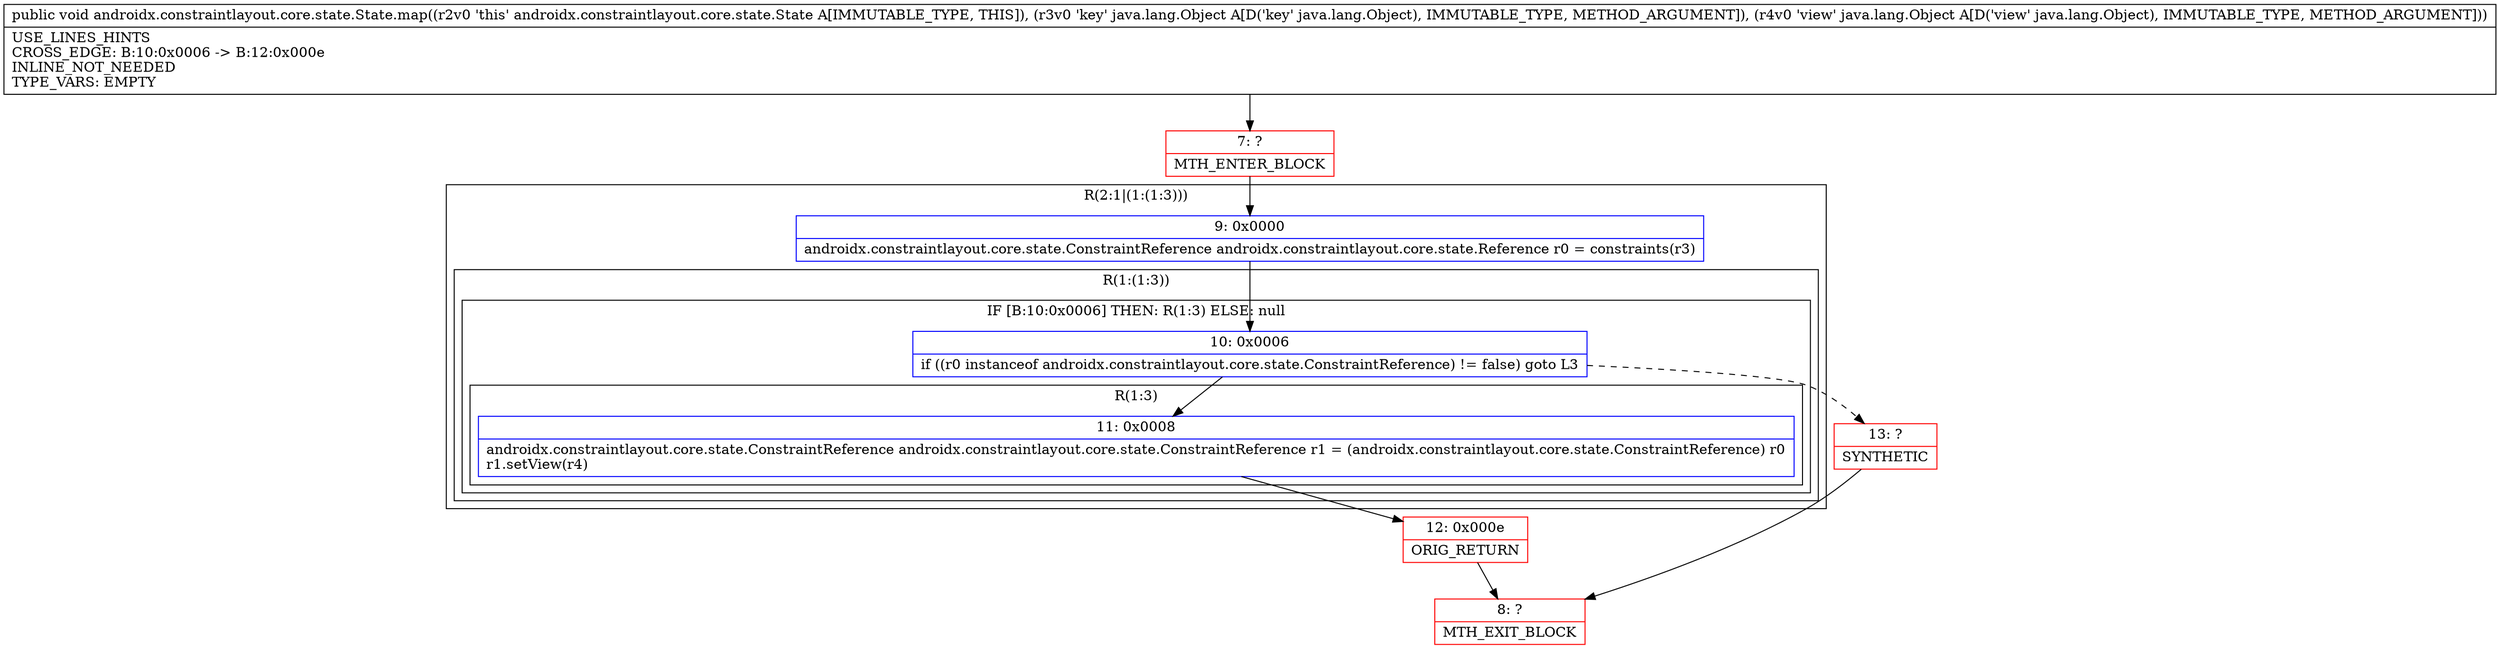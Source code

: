digraph "CFG forandroidx.constraintlayout.core.state.State.map(Ljava\/lang\/Object;Ljava\/lang\/Object;)V" {
subgraph cluster_Region_1641999001 {
label = "R(2:1|(1:(1:3)))";
node [shape=record,color=blue];
Node_9 [shape=record,label="{9\:\ 0x0000|androidx.constraintlayout.core.state.ConstraintReference androidx.constraintlayout.core.state.Reference r0 = constraints(r3)\l}"];
subgraph cluster_Region_483962838 {
label = "R(1:(1:3))";
node [shape=record,color=blue];
subgraph cluster_IfRegion_494889564 {
label = "IF [B:10:0x0006] THEN: R(1:3) ELSE: null";
node [shape=record,color=blue];
Node_10 [shape=record,label="{10\:\ 0x0006|if ((r0 instanceof androidx.constraintlayout.core.state.ConstraintReference) != false) goto L3\l}"];
subgraph cluster_Region_1133391729 {
label = "R(1:3)";
node [shape=record,color=blue];
Node_11 [shape=record,label="{11\:\ 0x0008|androidx.constraintlayout.core.state.ConstraintReference androidx.constraintlayout.core.state.ConstraintReference r1 = (androidx.constraintlayout.core.state.ConstraintReference) r0\lr1.setView(r4)\l}"];
}
}
}
}
Node_7 [shape=record,color=red,label="{7\:\ ?|MTH_ENTER_BLOCK\l}"];
Node_12 [shape=record,color=red,label="{12\:\ 0x000e|ORIG_RETURN\l}"];
Node_8 [shape=record,color=red,label="{8\:\ ?|MTH_EXIT_BLOCK\l}"];
Node_13 [shape=record,color=red,label="{13\:\ ?|SYNTHETIC\l}"];
MethodNode[shape=record,label="{public void androidx.constraintlayout.core.state.State.map((r2v0 'this' androidx.constraintlayout.core.state.State A[IMMUTABLE_TYPE, THIS]), (r3v0 'key' java.lang.Object A[D('key' java.lang.Object), IMMUTABLE_TYPE, METHOD_ARGUMENT]), (r4v0 'view' java.lang.Object A[D('view' java.lang.Object), IMMUTABLE_TYPE, METHOD_ARGUMENT]))  | USE_LINES_HINTS\lCROSS_EDGE: B:10:0x0006 \-\> B:12:0x000e\lINLINE_NOT_NEEDED\lTYPE_VARS: EMPTY\l}"];
MethodNode -> Node_7;Node_9 -> Node_10;
Node_10 -> Node_11;
Node_10 -> Node_13[style=dashed];
Node_11 -> Node_12;
Node_7 -> Node_9;
Node_12 -> Node_8;
Node_13 -> Node_8;
}


